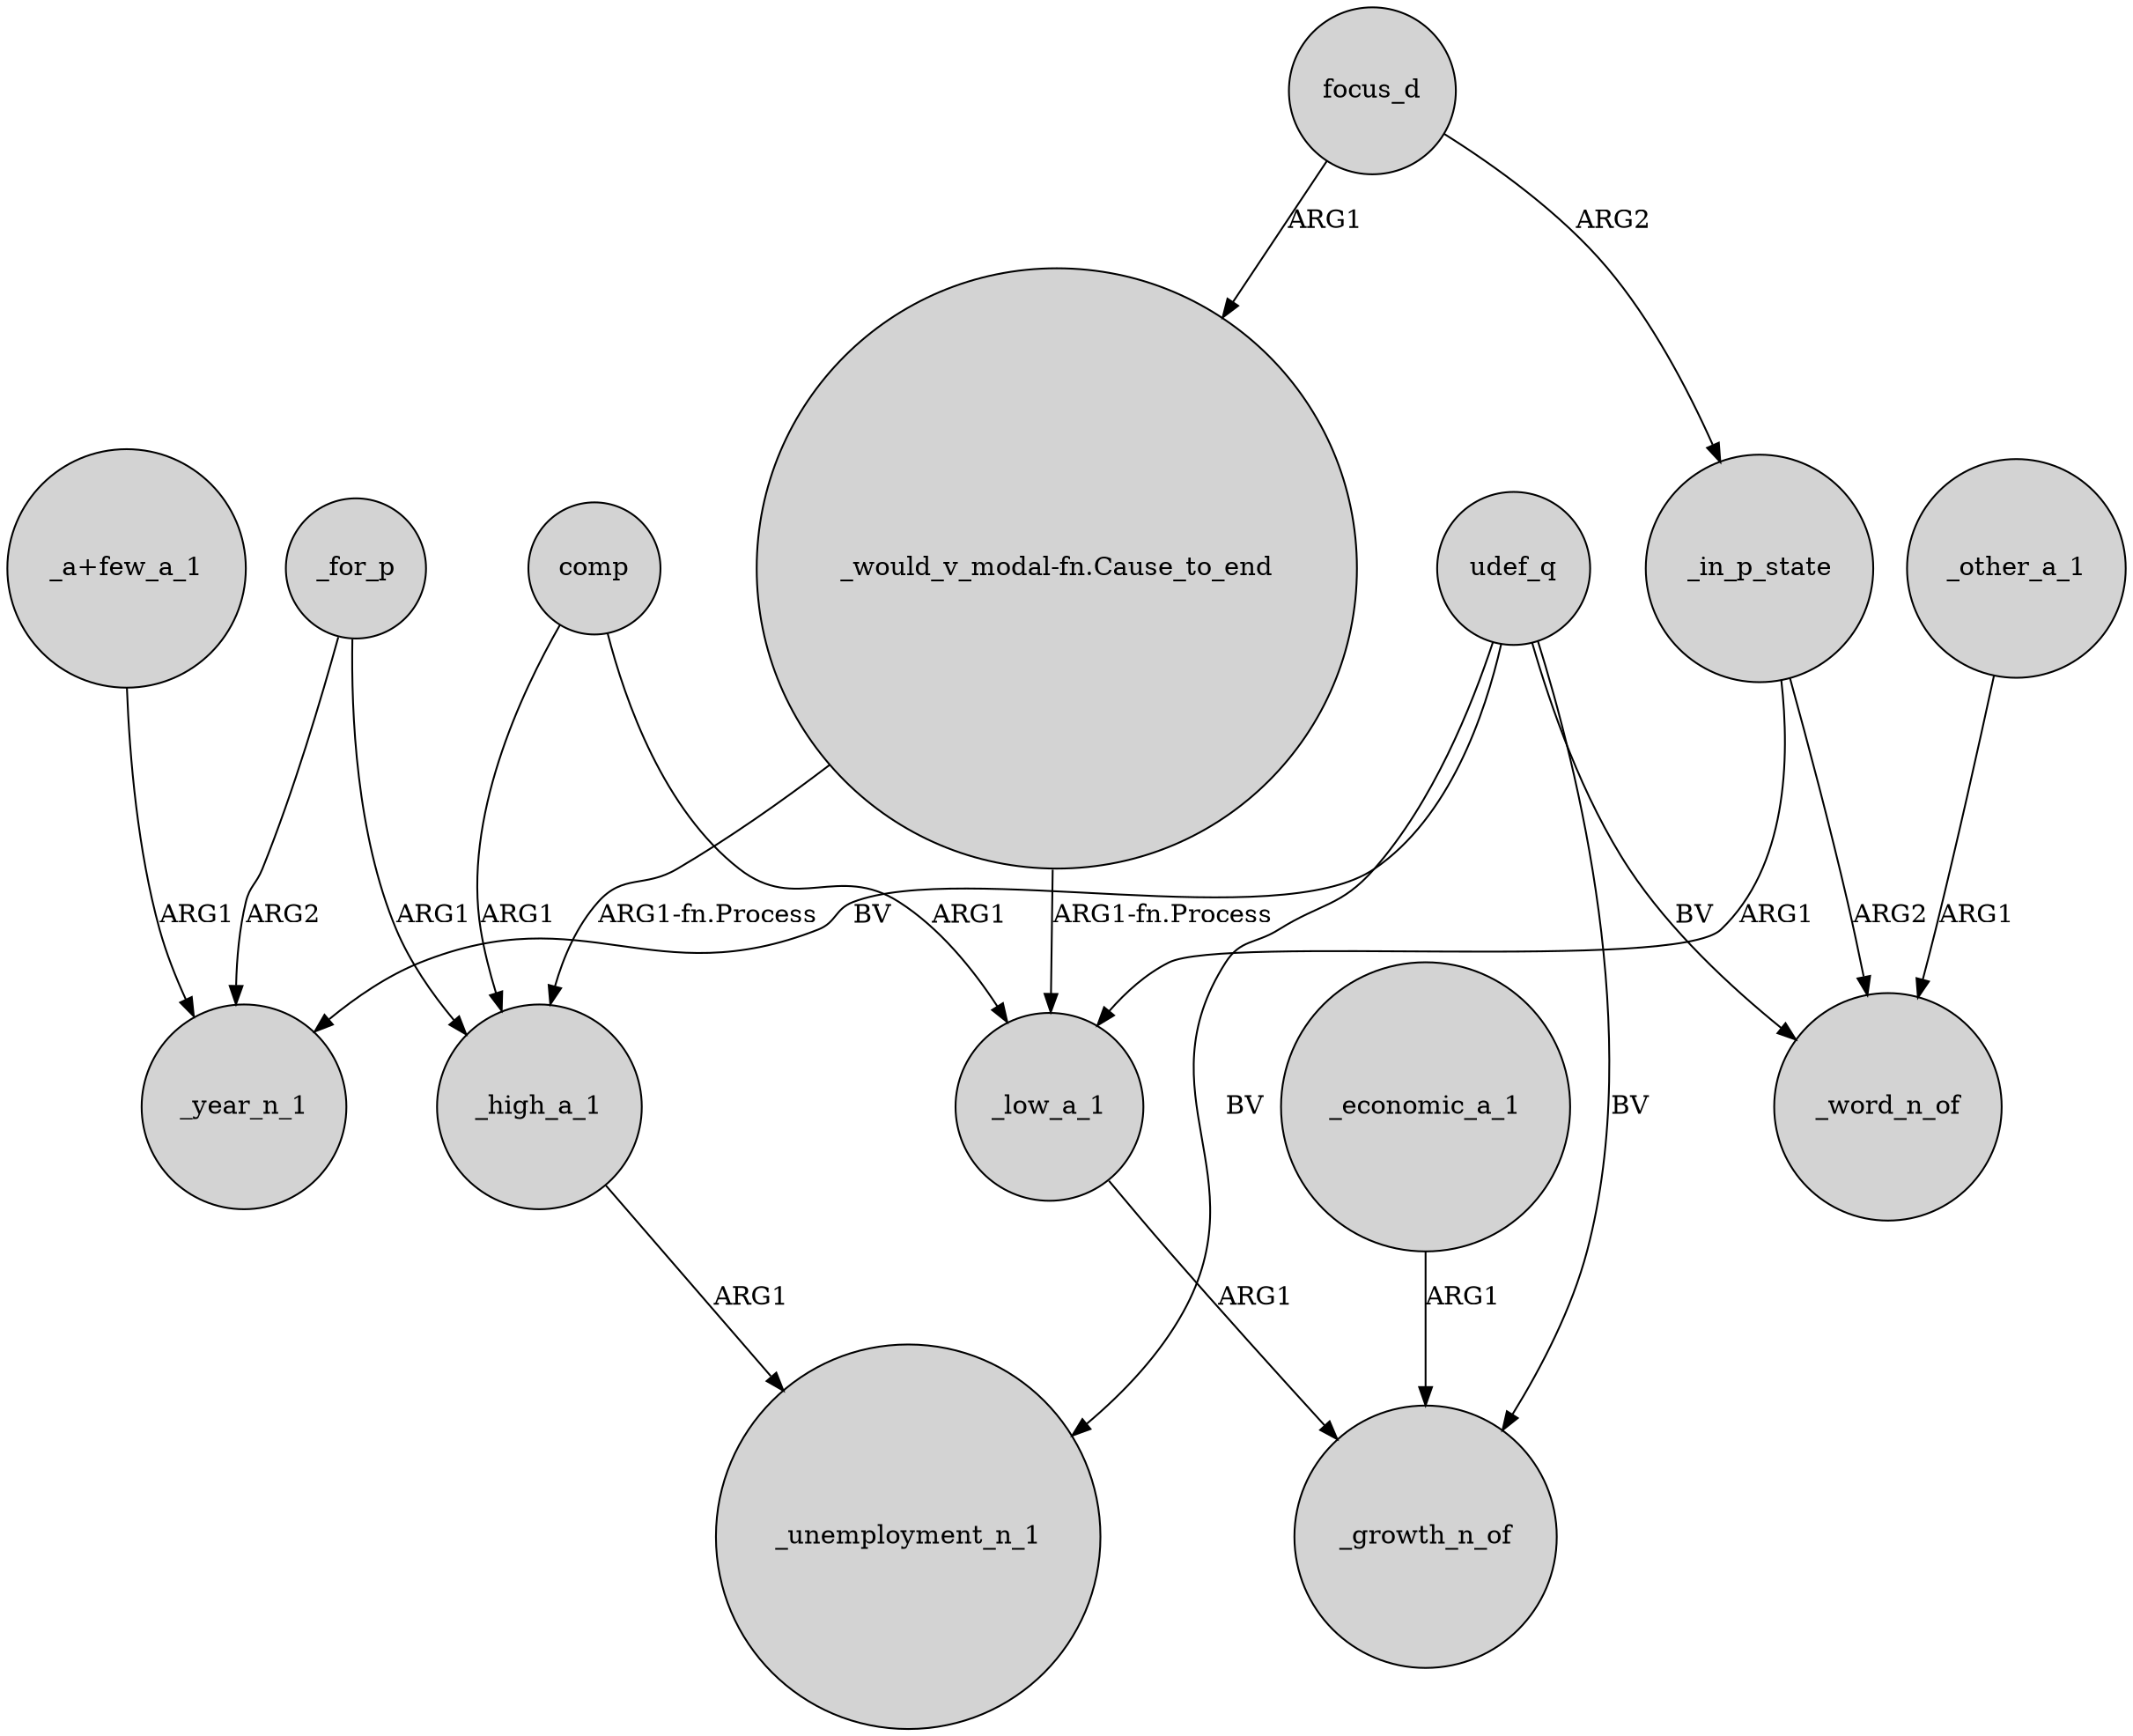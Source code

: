 digraph {
	node [shape=circle style=filled]
	"_a+few_a_1" -> _year_n_1 [label=ARG1]
	"_would_v_modal-fn.Cause_to_end" -> _low_a_1 [label="ARG1-fn.Process"]
	focus_d -> _in_p_state [label=ARG2]
	comp -> _low_a_1 [label=ARG1]
	_in_p_state -> _word_n_of [label=ARG2]
	_for_p -> _high_a_1 [label=ARG1]
	_other_a_1 -> _word_n_of [label=ARG1]
	udef_q -> _word_n_of [label=BV]
	comp -> _high_a_1 [label=ARG1]
	udef_q -> _growth_n_of [label=BV]
	udef_q -> _year_n_1 [label=BV]
	_for_p -> _year_n_1 [label=ARG2]
	udef_q -> _unemployment_n_1 [label=BV]
	focus_d -> "_would_v_modal-fn.Cause_to_end" [label=ARG1]
	_economic_a_1 -> _growth_n_of [label=ARG1]
	_high_a_1 -> _unemployment_n_1 [label=ARG1]
	_in_p_state -> _low_a_1 [label=ARG1]
	"_would_v_modal-fn.Cause_to_end" -> _high_a_1 [label="ARG1-fn.Process"]
	_low_a_1 -> _growth_n_of [label=ARG1]
}
